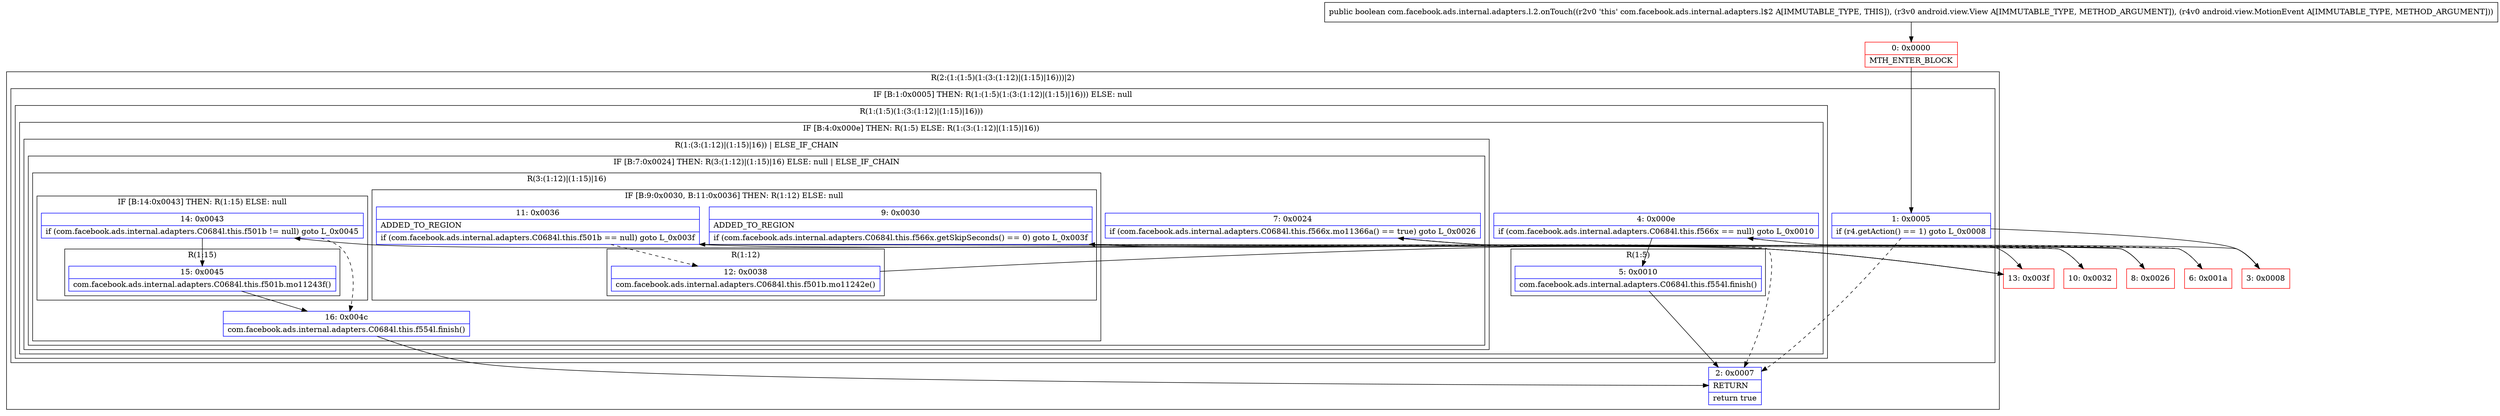 digraph "CFG forcom.facebook.ads.internal.adapters.l.2.onTouch(Landroid\/view\/View;Landroid\/view\/MotionEvent;)Z" {
subgraph cluster_Region_649178304 {
label = "R(2:(1:(1:5)(1:(3:(1:12)|(1:15)|16)))|2)";
node [shape=record,color=blue];
subgraph cluster_IfRegion_692786444 {
label = "IF [B:1:0x0005] THEN: R(1:(1:5)(1:(3:(1:12)|(1:15)|16))) ELSE: null";
node [shape=record,color=blue];
Node_1 [shape=record,label="{1\:\ 0x0005|if (r4.getAction() == 1) goto L_0x0008\l}"];
subgraph cluster_Region_386612951 {
label = "R(1:(1:5)(1:(3:(1:12)|(1:15)|16)))";
node [shape=record,color=blue];
subgraph cluster_IfRegion_1863158113 {
label = "IF [B:4:0x000e] THEN: R(1:5) ELSE: R(1:(3:(1:12)|(1:15)|16))";
node [shape=record,color=blue];
Node_4 [shape=record,label="{4\:\ 0x000e|if (com.facebook.ads.internal.adapters.C0684l.this.f566x == null) goto L_0x0010\l}"];
subgraph cluster_Region_1148321772 {
label = "R(1:5)";
node [shape=record,color=blue];
Node_5 [shape=record,label="{5\:\ 0x0010|com.facebook.ads.internal.adapters.C0684l.this.f554l.finish()\l}"];
}
subgraph cluster_Region_904098075 {
label = "R(1:(3:(1:12)|(1:15)|16)) | ELSE_IF_CHAIN\l";
node [shape=record,color=blue];
subgraph cluster_IfRegion_2077236470 {
label = "IF [B:7:0x0024] THEN: R(3:(1:12)|(1:15)|16) ELSE: null | ELSE_IF_CHAIN\l";
node [shape=record,color=blue];
Node_7 [shape=record,label="{7\:\ 0x0024|if (com.facebook.ads.internal.adapters.C0684l.this.f566x.mo11366a() == true) goto L_0x0026\l}"];
subgraph cluster_Region_2023085164 {
label = "R(3:(1:12)|(1:15)|16)";
node [shape=record,color=blue];
subgraph cluster_IfRegion_860932621 {
label = "IF [B:9:0x0030, B:11:0x0036] THEN: R(1:12) ELSE: null";
node [shape=record,color=blue];
Node_9 [shape=record,label="{9\:\ 0x0030|ADDED_TO_REGION\l|if (com.facebook.ads.internal.adapters.C0684l.this.f566x.getSkipSeconds() == 0) goto L_0x003f\l}"];
Node_11 [shape=record,label="{11\:\ 0x0036|ADDED_TO_REGION\l|if (com.facebook.ads.internal.adapters.C0684l.this.f501b == null) goto L_0x003f\l}"];
subgraph cluster_Region_496307925 {
label = "R(1:12)";
node [shape=record,color=blue];
Node_12 [shape=record,label="{12\:\ 0x0038|com.facebook.ads.internal.adapters.C0684l.this.f501b.mo11242e()\l}"];
}
}
subgraph cluster_IfRegion_1717143101 {
label = "IF [B:14:0x0043] THEN: R(1:15) ELSE: null";
node [shape=record,color=blue];
Node_14 [shape=record,label="{14\:\ 0x0043|if (com.facebook.ads.internal.adapters.C0684l.this.f501b != null) goto L_0x0045\l}"];
subgraph cluster_Region_817432622 {
label = "R(1:15)";
node [shape=record,color=blue];
Node_15 [shape=record,label="{15\:\ 0x0045|com.facebook.ads.internal.adapters.C0684l.this.f501b.mo11243f()\l}"];
}
}
Node_16 [shape=record,label="{16\:\ 0x004c|com.facebook.ads.internal.adapters.C0684l.this.f554l.finish()\l}"];
}
}
}
}
}
}
Node_2 [shape=record,label="{2\:\ 0x0007|RETURN\l|return true\l}"];
}
Node_0 [shape=record,color=red,label="{0\:\ 0x0000|MTH_ENTER_BLOCK\l}"];
Node_3 [shape=record,color=red,label="{3\:\ 0x0008}"];
Node_6 [shape=record,color=red,label="{6\:\ 0x001a}"];
Node_8 [shape=record,color=red,label="{8\:\ 0x0026}"];
Node_10 [shape=record,color=red,label="{10\:\ 0x0032}"];
Node_13 [shape=record,color=red,label="{13\:\ 0x003f}"];
MethodNode[shape=record,label="{public boolean com.facebook.ads.internal.adapters.l.2.onTouch((r2v0 'this' com.facebook.ads.internal.adapters.l$2 A[IMMUTABLE_TYPE, THIS]), (r3v0 android.view.View A[IMMUTABLE_TYPE, METHOD_ARGUMENT]), (r4v0 android.view.MotionEvent A[IMMUTABLE_TYPE, METHOD_ARGUMENT])) }"];
MethodNode -> Node_0;
Node_1 -> Node_2[style=dashed];
Node_1 -> Node_3;
Node_4 -> Node_5;
Node_4 -> Node_6[style=dashed];
Node_5 -> Node_2;
Node_7 -> Node_2[style=dashed];
Node_7 -> Node_8;
Node_9 -> Node_10[style=dashed];
Node_9 -> Node_13;
Node_11 -> Node_12[style=dashed];
Node_11 -> Node_13;
Node_12 -> Node_13;
Node_14 -> Node_15;
Node_14 -> Node_16[style=dashed];
Node_15 -> Node_16;
Node_16 -> Node_2;
Node_0 -> Node_1;
Node_3 -> Node_4;
Node_6 -> Node_7;
Node_8 -> Node_9;
Node_10 -> Node_11;
Node_13 -> Node_14;
}

